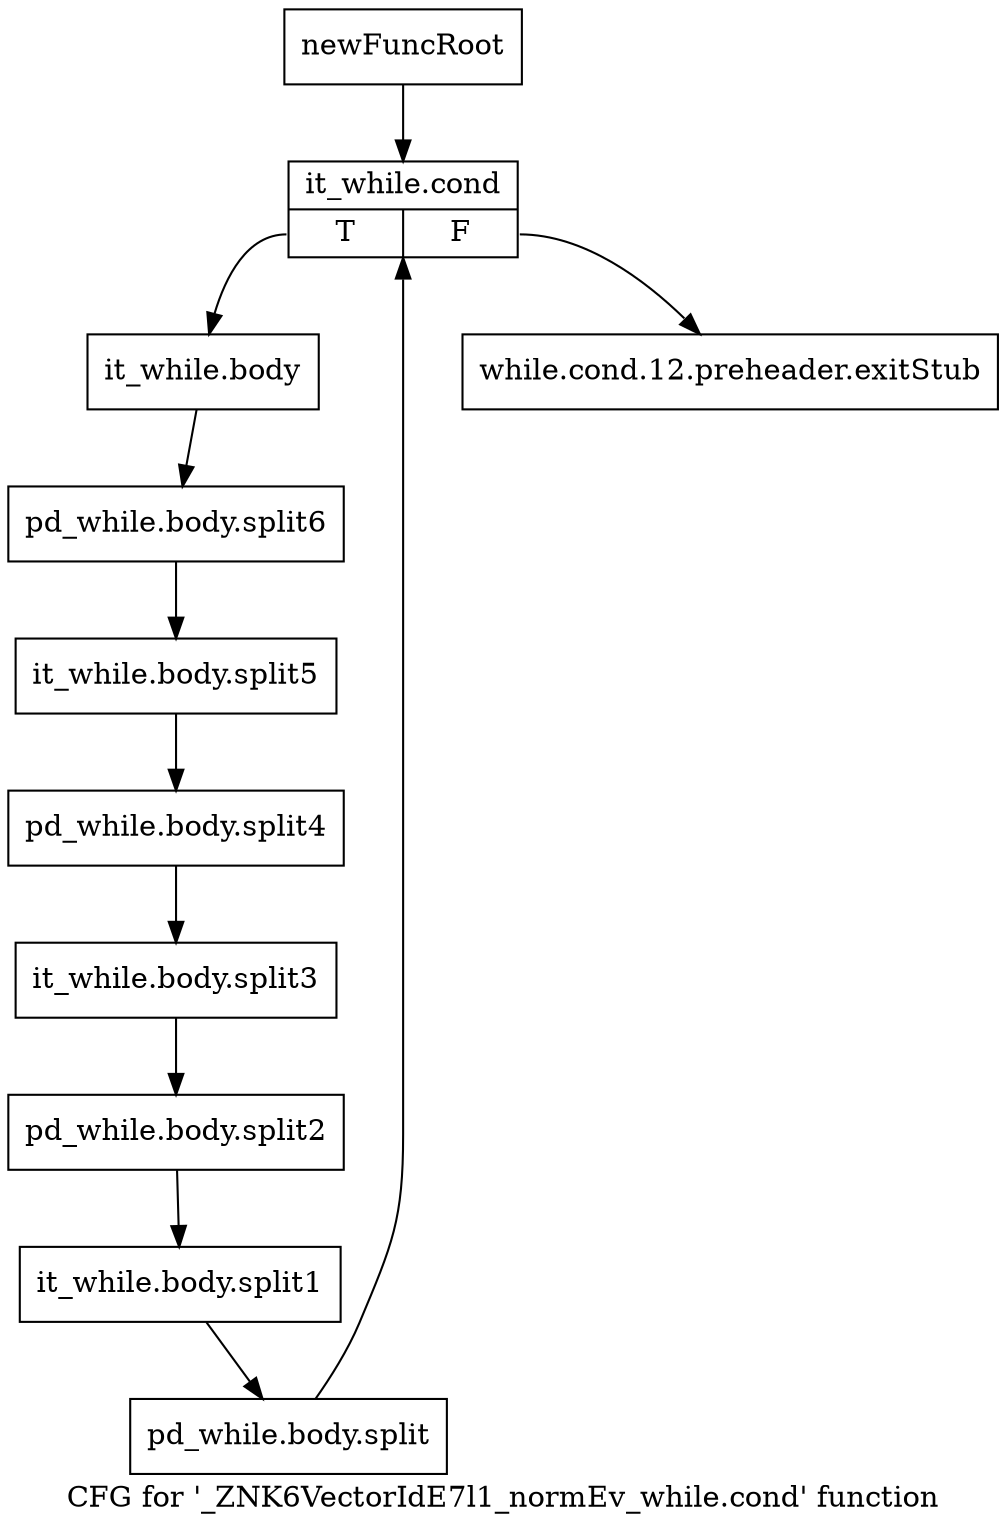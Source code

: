 digraph "CFG for '_ZNK6VectorIdE7l1_normEv_while.cond' function" {
	label="CFG for '_ZNK6VectorIdE7l1_normEv_while.cond' function";

	Node0x99035a0 [shape=record,label="{newFuncRoot}"];
	Node0x99035a0 -> Node0x9903640;
	Node0x99035f0 [shape=record,label="{while.cond.12.preheader.exitStub}"];
	Node0x9903640 [shape=record,label="{it_while.cond|{<s0>T|<s1>F}}"];
	Node0x9903640:s0 -> Node0x9903690;
	Node0x9903640:s1 -> Node0x99035f0;
	Node0x9903690 [shape=record,label="{it_while.body}"];
	Node0x9903690 -> Node0xbccc140;
	Node0xbccc140 [shape=record,label="{pd_while.body.split6}"];
	Node0xbccc140 -> Node0xbccc000;
	Node0xbccc000 [shape=record,label="{it_while.body.split5}"];
	Node0xbccc000 -> Node0xbccbf10;
	Node0xbccbf10 [shape=record,label="{pd_while.body.split4}"];
	Node0xbccbf10 -> Node0xbca5af0;
	Node0xbca5af0 [shape=record,label="{it_while.body.split3}"];
	Node0xbca5af0 -> Node0xbca5b90;
	Node0xbca5b90 [shape=record,label="{pd_while.body.split2}"];
	Node0xbca5b90 -> Node0xbccc0a0;
	Node0xbccc0a0 [shape=record,label="{it_while.body.split1}"];
	Node0xbccc0a0 -> Node0xbccc190;
	Node0xbccc190 [shape=record,label="{pd_while.body.split}"];
	Node0xbccc190 -> Node0x9903640;
}
